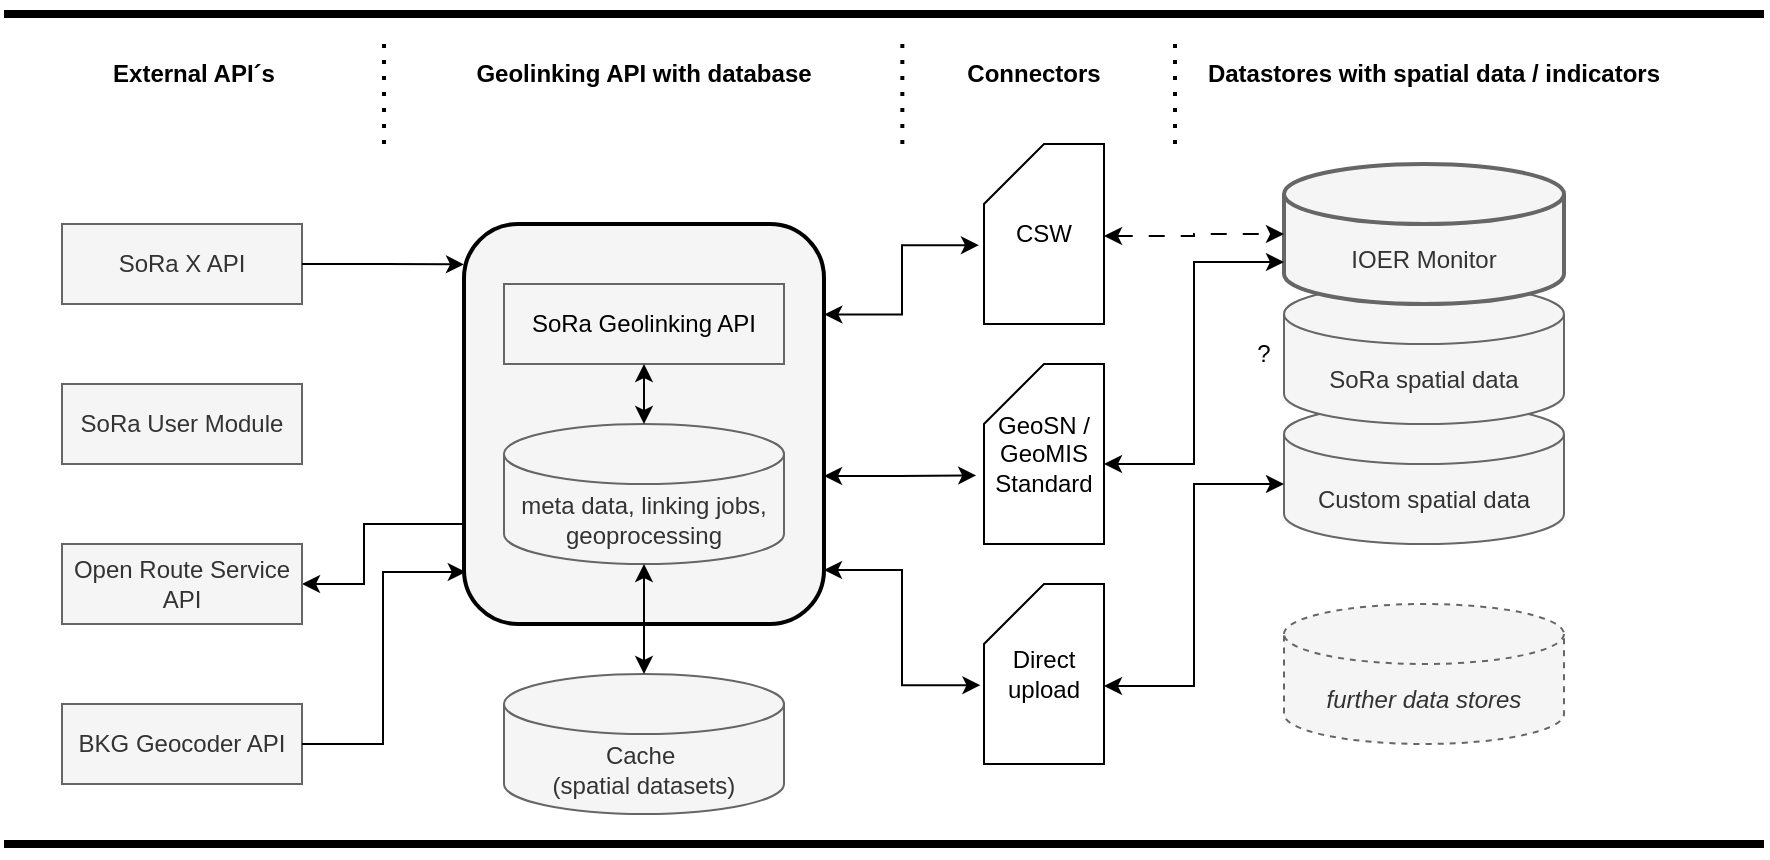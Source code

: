 <mxfile version="24.7.6">
  <diagram name="Seite-1" id="8oX-7nu69xEVpHodJw5y">
    <mxGraphModel dx="1637" dy="866" grid="1" gridSize="10" guides="1" tooltips="1" connect="1" arrows="1" fold="1" page="1" pageScale="1" pageWidth="1100" pageHeight="850" math="0" shadow="0">
      <root>
        <mxCell id="0" />
        <mxCell id="1" parent="0" />
        <mxCell id="r1IgVI1dFCWuwIUw40IB-1" value="&lt;div&gt;Cache&amp;nbsp;&lt;/div&gt;&lt;div&gt;(spatial datasets)&lt;br&gt;&lt;/div&gt;" style="shape=cylinder3;whiteSpace=wrap;html=1;boundedLbl=1;backgroundOutline=1;size=15;fillColor=#f5f5f5;fontColor=#333333;strokeColor=#666666;" parent="1" vertex="1">
          <mxGeometry x="460" y="345" width="140" height="70" as="geometry" />
        </mxCell>
        <mxCell id="OIynQWRbufFzBbrqEs6u-29" value="Custom spatial data" style="shape=cylinder3;whiteSpace=wrap;html=1;boundedLbl=1;backgroundOutline=1;size=15;fillColor=#f5f5f5;fontColor=#333333;strokeColor=#666666;" parent="1" vertex="1">
          <mxGeometry x="850" y="210" width="140" height="70" as="geometry" />
        </mxCell>
        <mxCell id="2tG3FgVheVPW7J_a0n9p-7" style="edgeStyle=orthogonalEdgeStyle;rounded=0;orthogonalLoop=1;jettySize=auto;html=1;exitX=0;exitY=0.75;exitDx=0;exitDy=0;entryX=1;entryY=0.5;entryDx=0;entryDy=0;" edge="1" parent="1" source="OIynQWRbufFzBbrqEs6u-1" target="RWMj_lE9c-KkNywdO_du-14">
          <mxGeometry relative="1" as="geometry">
            <Array as="points">
              <mxPoint x="390" y="270" />
              <mxPoint x="390" y="300" />
            </Array>
          </mxGeometry>
        </mxCell>
        <mxCell id="OIynQWRbufFzBbrqEs6u-1" value="" style="rounded=1;whiteSpace=wrap;html=1;fillColor=#F5F5F5;strokeWidth=2;" parent="1" vertex="1">
          <mxGeometry x="440" y="120" width="180" height="200" as="geometry" />
        </mxCell>
        <mxCell id="RWMj_lE9c-KkNywdO_du-8" value="&lt;div&gt;&lt;i&gt;further data stores&lt;br&gt;&lt;/i&gt;&lt;/div&gt;" style="shape=cylinder3;whiteSpace=wrap;html=1;boundedLbl=1;backgroundOutline=1;size=15;fillColor=#f5f5f5;fontColor=#333333;strokeColor=#666666;dashed=1;" parent="1" vertex="1">
          <mxGeometry x="850" y="310" width="140" height="70" as="geometry" />
        </mxCell>
        <mxCell id="RWMj_lE9c-KkNywdO_du-12" value="SoRa X API" style="rounded=0;whiteSpace=wrap;html=1;fillColor=#f5f5f5;fontColor=#333333;strokeColor=#666666;" parent="1" vertex="1">
          <mxGeometry x="239" y="120" width="120" height="40" as="geometry" />
        </mxCell>
        <mxCell id="RWMj_lE9c-KkNywdO_du-13" value="SoRa User Module" style="rounded=0;whiteSpace=wrap;html=1;fillColor=#f5f5f5;fontColor=#333333;strokeColor=#666666;" parent="1" vertex="1">
          <mxGeometry x="239" y="200" width="120" height="40" as="geometry" />
        </mxCell>
        <mxCell id="RWMj_lE9c-KkNywdO_du-14" value="Open Route Service API" style="rounded=0;whiteSpace=wrap;html=1;fillColor=#f5f5f5;fontColor=#333333;strokeColor=#666666;" parent="1" vertex="1">
          <mxGeometry x="239" y="280" width="120" height="40" as="geometry" />
        </mxCell>
        <mxCell id="RWMj_lE9c-KkNywdO_du-18" value="SoRa Geolinking API" style="rounded=0;whiteSpace=wrap;html=1;fillColor=#F5F5F5;strokeColor=#666666;" parent="1" vertex="1">
          <mxGeometry x="460" y="150" width="140" height="40" as="geometry" />
        </mxCell>
        <mxCell id="RWMj_lE9c-KkNywdO_du-20" value="SoRa spatial data" style="shape=cylinder3;whiteSpace=wrap;html=1;boundedLbl=1;backgroundOutline=1;size=15;fillColor=#f5f5f5;fontColor=#333333;strokeColor=#666666;" parent="1" vertex="1">
          <mxGeometry x="850" y="150" width="140" height="70" as="geometry" />
        </mxCell>
        <mxCell id="RWMj_lE9c-KkNywdO_du-22" value="IOER Monitor" style="shape=cylinder3;whiteSpace=wrap;html=1;boundedLbl=1;backgroundOutline=1;size=15;fillColor=#f5f5f5;fontColor=#333333;strokeColor=#666666;strokeWidth=2;" parent="1" vertex="1">
          <mxGeometry x="850" y="90" width="140" height="70" as="geometry" />
        </mxCell>
        <mxCell id="RWMj_lE9c-KkNywdO_du-25" value="meta data, linking jobs, geoprocessing" style="shape=cylinder3;whiteSpace=wrap;html=1;boundedLbl=1;backgroundOutline=1;size=15;fillColor=#f5f5f5;fontColor=#333333;strokeColor=#666666;" parent="1" vertex="1">
          <mxGeometry x="460" y="220" width="140" height="70" as="geometry" />
        </mxCell>
        <mxCell id="RWMj_lE9c-KkNywdO_du-35" value="Geolinking API with database" style="text;html=1;strokeColor=none;fillColor=none;align=center;verticalAlign=middle;whiteSpace=wrap;rounded=0;fontStyle=1" parent="1" vertex="1">
          <mxGeometry x="400" y="30" width="260" height="30" as="geometry" />
        </mxCell>
        <mxCell id="RWMj_lE9c-KkNywdO_du-36" value="" style="line;strokeWidth=4;html=1;perimeter=backbonePerimeter;points=[];outlineConnect=0;" parent="1" vertex="1">
          <mxGeometry x="210" y="10" width="880" height="10" as="geometry" />
        </mxCell>
        <mxCell id="OIynQWRbufFzBbrqEs6u-4" value="" style="endArrow=classic;startArrow=classic;html=1;rounded=0;exitX=0.5;exitY=0;exitDx=0;exitDy=0;exitPerimeter=0;entryX=0.5;entryY=1;entryDx=0;entryDy=0;" parent="1" source="RWMj_lE9c-KkNywdO_du-25" target="RWMj_lE9c-KkNywdO_du-18" edge="1">
          <mxGeometry width="50" height="50" relative="1" as="geometry">
            <mxPoint x="720" y="470" as="sourcePoint" />
            <mxPoint x="770" y="420" as="targetPoint" />
          </mxGeometry>
        </mxCell>
        <mxCell id="OIynQWRbufFzBbrqEs6u-7" value="Connectors" style="text;html=1;strokeColor=none;fillColor=none;align=center;verticalAlign=middle;whiteSpace=wrap;rounded=0;fontStyle=1" parent="1" vertex="1">
          <mxGeometry x="660" y="30" width="130" height="30" as="geometry" />
        </mxCell>
        <mxCell id="OIynQWRbufFzBbrqEs6u-8" value="Datastores with spatial data / indicators" style="text;html=1;strokeColor=none;fillColor=none;align=center;verticalAlign=middle;whiteSpace=wrap;rounded=0;fontStyle=1" parent="1" vertex="1">
          <mxGeometry x="790" y="30" width="270" height="30" as="geometry" />
        </mxCell>
        <mxCell id="OIynQWRbufFzBbrqEs6u-9" value="CSW" style="shape=card;whiteSpace=wrap;html=1;" parent="1" vertex="1">
          <mxGeometry x="700" y="80" width="60" height="90" as="geometry" />
        </mxCell>
        <mxCell id="OIynQWRbufFzBbrqEs6u-10" value="GeoSN / GeoMIS Standard" style="shape=card;whiteSpace=wrap;html=1;" parent="1" vertex="1">
          <mxGeometry x="700" y="190" width="60" height="90" as="geometry" />
        </mxCell>
        <mxCell id="OIynQWRbufFzBbrqEs6u-11" value="Direct upload" style="shape=card;whiteSpace=wrap;html=1;" parent="1" vertex="1">
          <mxGeometry x="700" y="300" width="60" height="90" as="geometry" />
        </mxCell>
        <mxCell id="OIynQWRbufFzBbrqEs6u-13" value="External API´s" style="text;html=1;strokeColor=none;fillColor=none;align=center;verticalAlign=middle;whiteSpace=wrap;rounded=0;fontStyle=1" parent="1" vertex="1">
          <mxGeometry x="210" y="30" width="190" height="30" as="geometry" />
        </mxCell>
        <mxCell id="OIynQWRbufFzBbrqEs6u-14" value="" style="line;strokeWidth=4;html=1;perimeter=backbonePerimeter;points=[];outlineConnect=0;" parent="1" vertex="1">
          <mxGeometry x="210" y="425" width="880" height="10" as="geometry" />
        </mxCell>
        <mxCell id="OIynQWRbufFzBbrqEs6u-41" value="" style="edgeStyle=elbowEdgeStyle;elbow=horizontal;endArrow=classic;html=1;curved=0;rounded=0;endSize=6;startSize=6;exitX=1.001;exitY=0.226;exitDx=0;exitDy=0;startArrow=classic;startFill=1;exitPerimeter=0;entryX=-0.042;entryY=0.562;entryDx=0;entryDy=0;entryPerimeter=0;" parent="1" source="OIynQWRbufFzBbrqEs6u-1" target="OIynQWRbufFzBbrqEs6u-9" edge="1">
          <mxGeometry width="50" height="50" relative="1" as="geometry">
            <mxPoint x="690" y="150" as="sourcePoint" />
            <mxPoint x="690" y="150" as="targetPoint" />
          </mxGeometry>
        </mxCell>
        <mxCell id="OIynQWRbufFzBbrqEs6u-42" value="" style="edgeStyle=elbowEdgeStyle;elbow=horizontal;endArrow=classic;html=1;curved=0;rounded=0;endSize=6;startSize=6;exitX=1;exitY=0.5;exitDx=0;exitDy=0;entryX=-0.065;entryY=0.619;entryDx=0;entryDy=0;entryPerimeter=0;startArrow=classic;startFill=1;" parent="1" target="OIynQWRbufFzBbrqEs6u-10" edge="1">
          <mxGeometry width="50" height="50" relative="1" as="geometry">
            <mxPoint x="620" y="246" as="sourcePoint" />
            <mxPoint x="700" y="200" as="targetPoint" />
          </mxGeometry>
        </mxCell>
        <mxCell id="OIynQWRbufFzBbrqEs6u-43" value="" style="edgeStyle=elbowEdgeStyle;elbow=horizontal;endArrow=classic;html=1;curved=0;rounded=0;endSize=6;startSize=6;exitX=1;exitY=0.5;exitDx=0;exitDy=0;entryX=-0.03;entryY=0.562;entryDx=0;entryDy=0;entryPerimeter=0;startArrow=classic;startFill=1;" parent="1" target="OIynQWRbufFzBbrqEs6u-11" edge="1">
          <mxGeometry width="50" height="50" relative="1" as="geometry">
            <mxPoint x="620" y="293" as="sourcePoint" />
            <mxPoint x="700" y="247" as="targetPoint" />
          </mxGeometry>
        </mxCell>
        <mxCell id="OIynQWRbufFzBbrqEs6u-44" value="" style="edgeStyle=elbowEdgeStyle;elbow=horizontal;endArrow=classic;html=1;curved=0;rounded=0;endSize=6;startSize=6;exitX=1;exitY=0.5;exitDx=0;exitDy=0;startArrow=classic;startFill=1;" parent="1" edge="1">
          <mxGeometry width="50" height="50" relative="1" as="geometry">
            <mxPoint x="760" y="351" as="sourcePoint" />
            <mxPoint x="850" y="250" as="targetPoint" />
          </mxGeometry>
        </mxCell>
        <mxCell id="OIynQWRbufFzBbrqEs6u-46" value="" style="edgeStyle=elbowEdgeStyle;elbow=horizontal;endArrow=classic;html=1;curved=0;rounded=0;endSize=6;startSize=6;exitX=1;exitY=0.5;exitDx=0;exitDy=0;entryX=0;entryY=0.5;entryDx=0;entryDy=0;entryPerimeter=0;startArrow=classic;startFill=1;dashed=1;dashPattern=8 8;" parent="1" target="RWMj_lE9c-KkNywdO_du-22" edge="1">
          <mxGeometry width="50" height="50" relative="1" as="geometry">
            <mxPoint x="760" y="126" as="sourcePoint" />
            <mxPoint x="840" y="80" as="targetPoint" />
          </mxGeometry>
        </mxCell>
        <mxCell id="OIynQWRbufFzBbrqEs6u-49" value="" style="edgeStyle=elbowEdgeStyle;elbow=horizontal;endArrow=classic;html=1;curved=0;rounded=0;endSize=6;startSize=6;exitX=1;exitY=0.5;exitDx=0;exitDy=0;startArrow=classic;startFill=1;" parent="1" edge="1">
          <mxGeometry width="50" height="50" relative="1" as="geometry">
            <mxPoint x="760" y="240" as="sourcePoint" />
            <mxPoint x="850" y="139" as="targetPoint" />
          </mxGeometry>
        </mxCell>
        <mxCell id="OIynQWRbufFzBbrqEs6u-50" value="?" style="text;html=1;strokeColor=none;fillColor=none;align=center;verticalAlign=middle;whiteSpace=wrap;rounded=0;" parent="1" vertex="1">
          <mxGeometry x="824.5" y="170" width="30" height="30" as="geometry" />
        </mxCell>
        <mxCell id="OIynQWRbufFzBbrqEs6u-51" value="" style="endArrow=none;dashed=1;html=1;dashPattern=1 3;strokeWidth=2;rounded=0;" parent="1" edge="1">
          <mxGeometry width="50" height="50" relative="1" as="geometry">
            <mxPoint x="400" y="80" as="sourcePoint" />
            <mxPoint x="400" y="30" as="targetPoint" />
          </mxGeometry>
        </mxCell>
        <mxCell id="OIynQWRbufFzBbrqEs6u-52" value="" style="endArrow=none;dashed=1;html=1;dashPattern=1 3;strokeWidth=2;rounded=0;" parent="1" edge="1">
          <mxGeometry width="50" height="50" relative="1" as="geometry">
            <mxPoint x="659.17" y="80" as="sourcePoint" />
            <mxPoint x="659.17" y="30" as="targetPoint" />
          </mxGeometry>
        </mxCell>
        <mxCell id="OIynQWRbufFzBbrqEs6u-53" value="" style="endArrow=none;dashed=1;html=1;dashPattern=1 3;strokeWidth=2;rounded=0;" parent="1" edge="1">
          <mxGeometry width="50" height="50" relative="1" as="geometry">
            <mxPoint x="795.5" y="80" as="sourcePoint" />
            <mxPoint x="795.5" y="30" as="targetPoint" />
          </mxGeometry>
        </mxCell>
        <mxCell id="r1IgVI1dFCWuwIUw40IB-6" style="edgeStyle=orthogonalEdgeStyle;rounded=0;orthogonalLoop=1;jettySize=auto;html=1;exitX=0.5;exitY=1;exitDx=0;exitDy=0;exitPerimeter=0;entryX=0.5;entryY=0;entryDx=0;entryDy=0;entryPerimeter=0;startArrow=classic;startFill=1;" parent="1" source="RWMj_lE9c-KkNywdO_du-25" target="r1IgVI1dFCWuwIUw40IB-1" edge="1">
          <mxGeometry relative="1" as="geometry" />
        </mxCell>
        <mxCell id="2tG3FgVheVPW7J_a0n9p-3" value="BKG Geocoder API" style="rounded=0;whiteSpace=wrap;html=1;fillColor=#f5f5f5;fontColor=#333333;strokeColor=#666666;" vertex="1" parent="1">
          <mxGeometry x="239" y="360" width="120" height="40" as="geometry" />
        </mxCell>
        <mxCell id="2tG3FgVheVPW7J_a0n9p-5" style="edgeStyle=orthogonalEdgeStyle;rounded=0;orthogonalLoop=1;jettySize=auto;html=1;exitX=1;exitY=0.5;exitDx=0;exitDy=0;entryX=0;entryY=0.101;entryDx=0;entryDy=0;entryPerimeter=0;" edge="1" parent="1" source="RWMj_lE9c-KkNywdO_du-12" target="OIynQWRbufFzBbrqEs6u-1">
          <mxGeometry relative="1" as="geometry" />
        </mxCell>
        <mxCell id="2tG3FgVheVPW7J_a0n9p-8" style="edgeStyle=orthogonalEdgeStyle;rounded=0;orthogonalLoop=1;jettySize=auto;html=1;exitX=1;exitY=0.5;exitDx=0;exitDy=0;entryX=0.005;entryY=0.87;entryDx=0;entryDy=0;entryPerimeter=0;" edge="1" parent="1" source="2tG3FgVheVPW7J_a0n9p-3" target="OIynQWRbufFzBbrqEs6u-1">
          <mxGeometry relative="1" as="geometry" />
        </mxCell>
      </root>
    </mxGraphModel>
  </diagram>
</mxfile>
